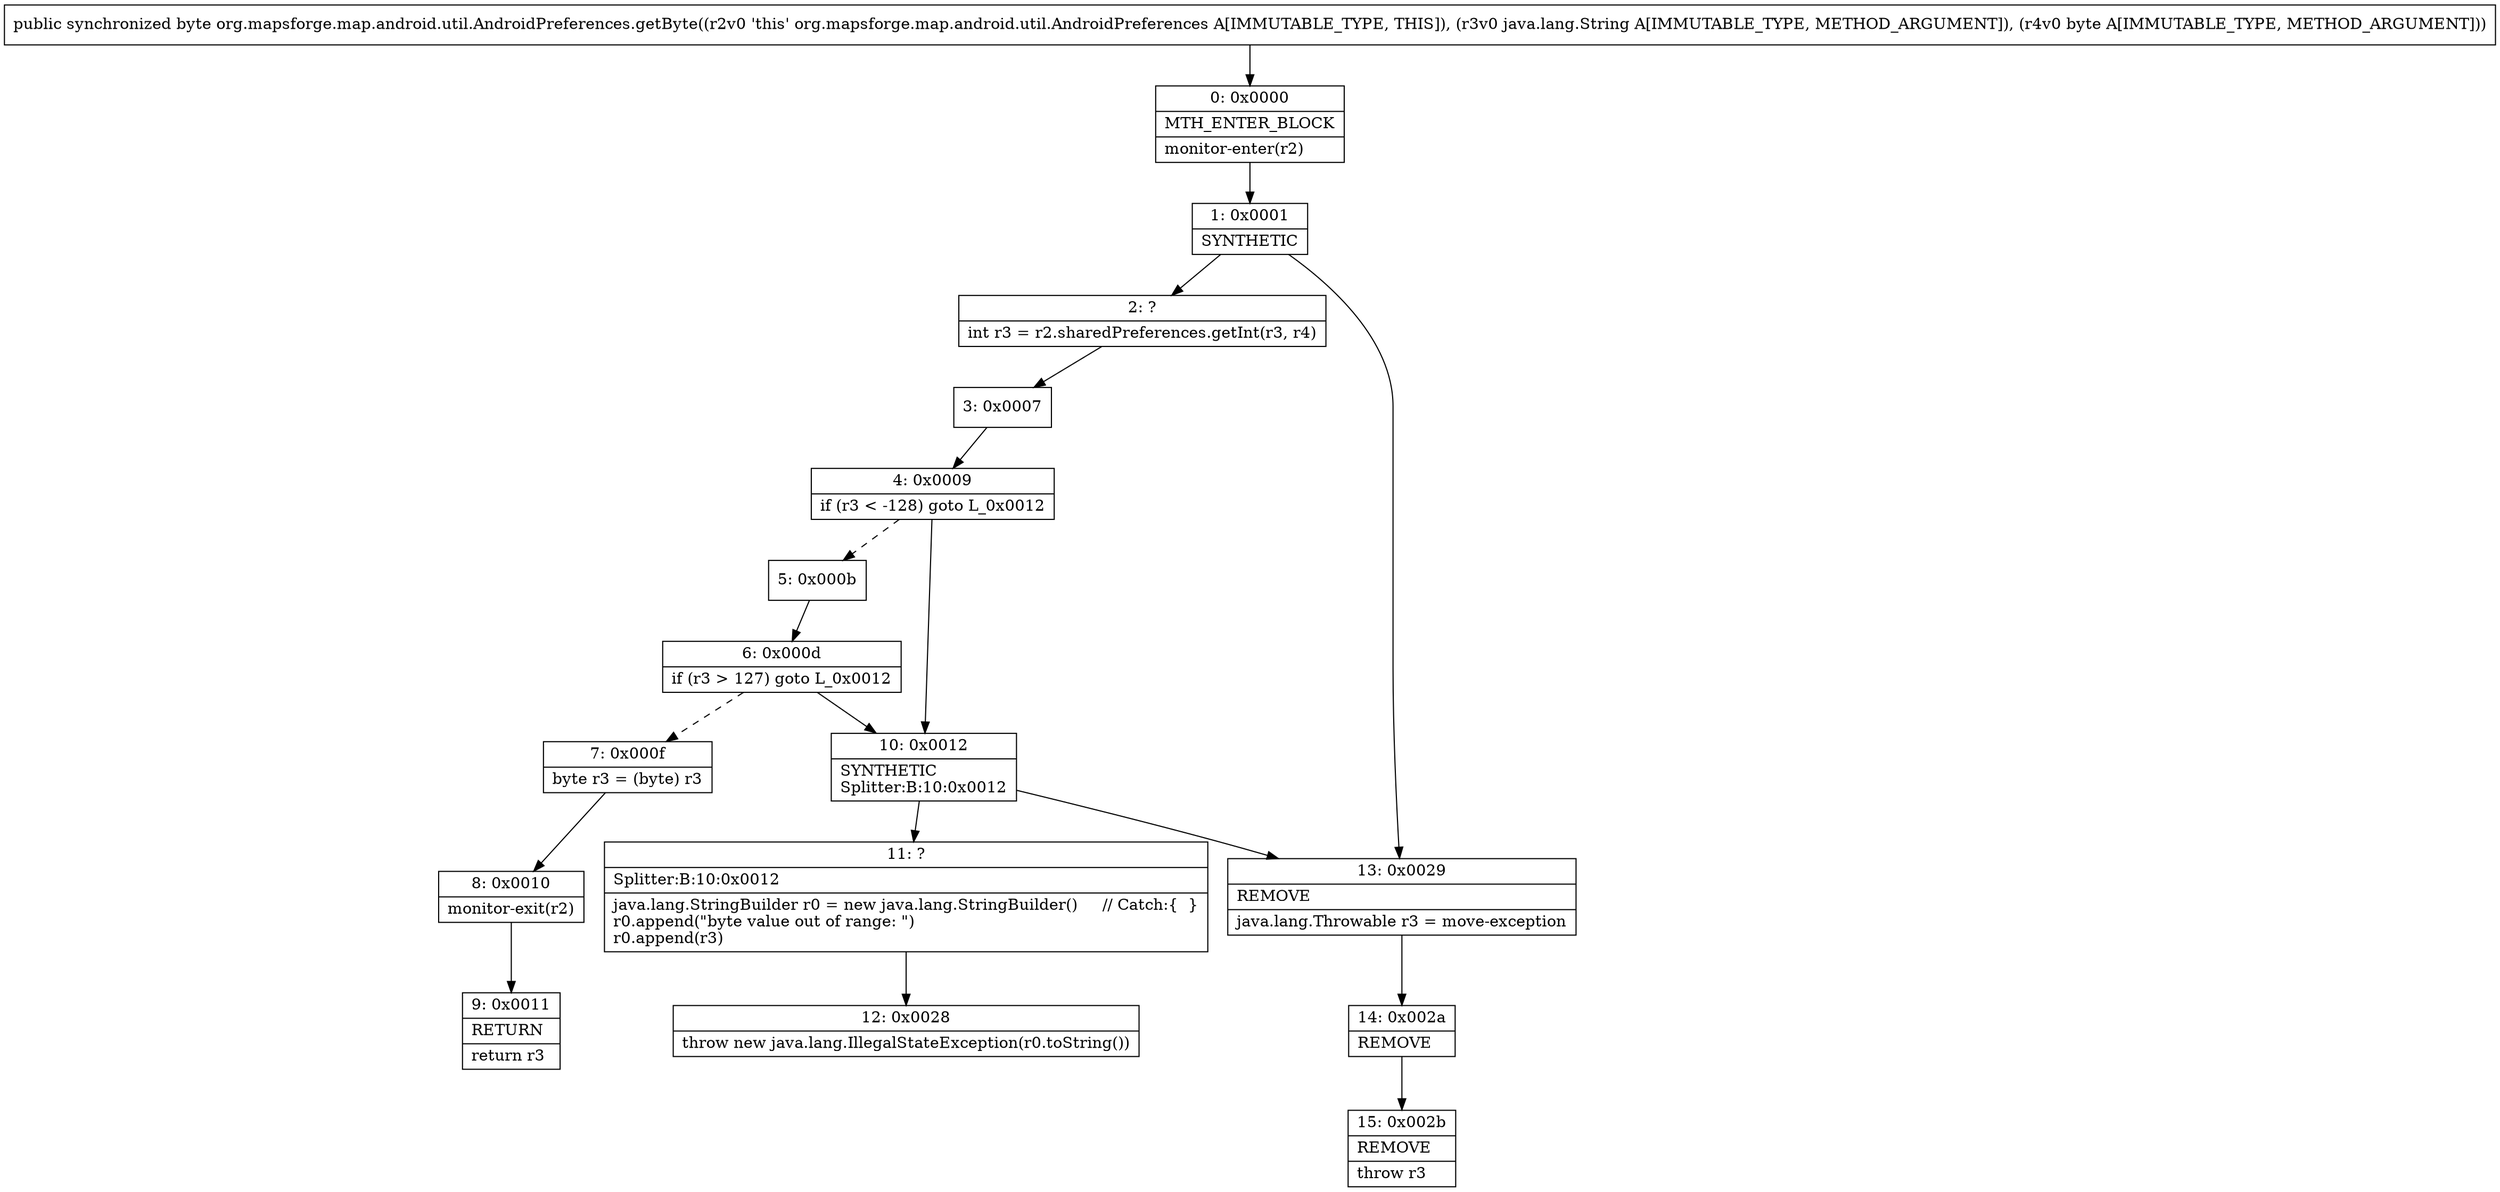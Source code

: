 digraph "CFG fororg.mapsforge.map.android.util.AndroidPreferences.getByte(Ljava\/lang\/String;B)B" {
Node_0 [shape=record,label="{0\:\ 0x0000|MTH_ENTER_BLOCK\l|monitor\-enter(r2)\l}"];
Node_1 [shape=record,label="{1\:\ 0x0001|SYNTHETIC\l}"];
Node_2 [shape=record,label="{2\:\ ?|int r3 = r2.sharedPreferences.getInt(r3, r4)\l}"];
Node_3 [shape=record,label="{3\:\ 0x0007}"];
Node_4 [shape=record,label="{4\:\ 0x0009|if (r3 \< \-128) goto L_0x0012\l}"];
Node_5 [shape=record,label="{5\:\ 0x000b}"];
Node_6 [shape=record,label="{6\:\ 0x000d|if (r3 \> 127) goto L_0x0012\l}"];
Node_7 [shape=record,label="{7\:\ 0x000f|byte r3 = (byte) r3\l}"];
Node_8 [shape=record,label="{8\:\ 0x0010|monitor\-exit(r2)\l}"];
Node_9 [shape=record,label="{9\:\ 0x0011|RETURN\l|return r3\l}"];
Node_10 [shape=record,label="{10\:\ 0x0012|SYNTHETIC\lSplitter:B:10:0x0012\l}"];
Node_11 [shape=record,label="{11\:\ ?|Splitter:B:10:0x0012\l|java.lang.StringBuilder r0 = new java.lang.StringBuilder()     \/\/ Catch:\{  \}\lr0.append(\"byte value out of range: \")\lr0.append(r3)\l}"];
Node_12 [shape=record,label="{12\:\ 0x0028|throw new java.lang.IllegalStateException(r0.toString())\l}"];
Node_13 [shape=record,label="{13\:\ 0x0029|REMOVE\l|java.lang.Throwable r3 = move\-exception\l}"];
Node_14 [shape=record,label="{14\:\ 0x002a|REMOVE\l}"];
Node_15 [shape=record,label="{15\:\ 0x002b|REMOVE\l|throw r3\l}"];
MethodNode[shape=record,label="{public synchronized byte org.mapsforge.map.android.util.AndroidPreferences.getByte((r2v0 'this' org.mapsforge.map.android.util.AndroidPreferences A[IMMUTABLE_TYPE, THIS]), (r3v0 java.lang.String A[IMMUTABLE_TYPE, METHOD_ARGUMENT]), (r4v0 byte A[IMMUTABLE_TYPE, METHOD_ARGUMENT])) }"];
MethodNode -> Node_0;
Node_0 -> Node_1;
Node_1 -> Node_2;
Node_1 -> Node_13;
Node_2 -> Node_3;
Node_3 -> Node_4;
Node_4 -> Node_5[style=dashed];
Node_4 -> Node_10;
Node_5 -> Node_6;
Node_6 -> Node_7[style=dashed];
Node_6 -> Node_10;
Node_7 -> Node_8;
Node_8 -> Node_9;
Node_10 -> Node_11;
Node_10 -> Node_13;
Node_11 -> Node_12;
Node_13 -> Node_14;
Node_14 -> Node_15;
}

